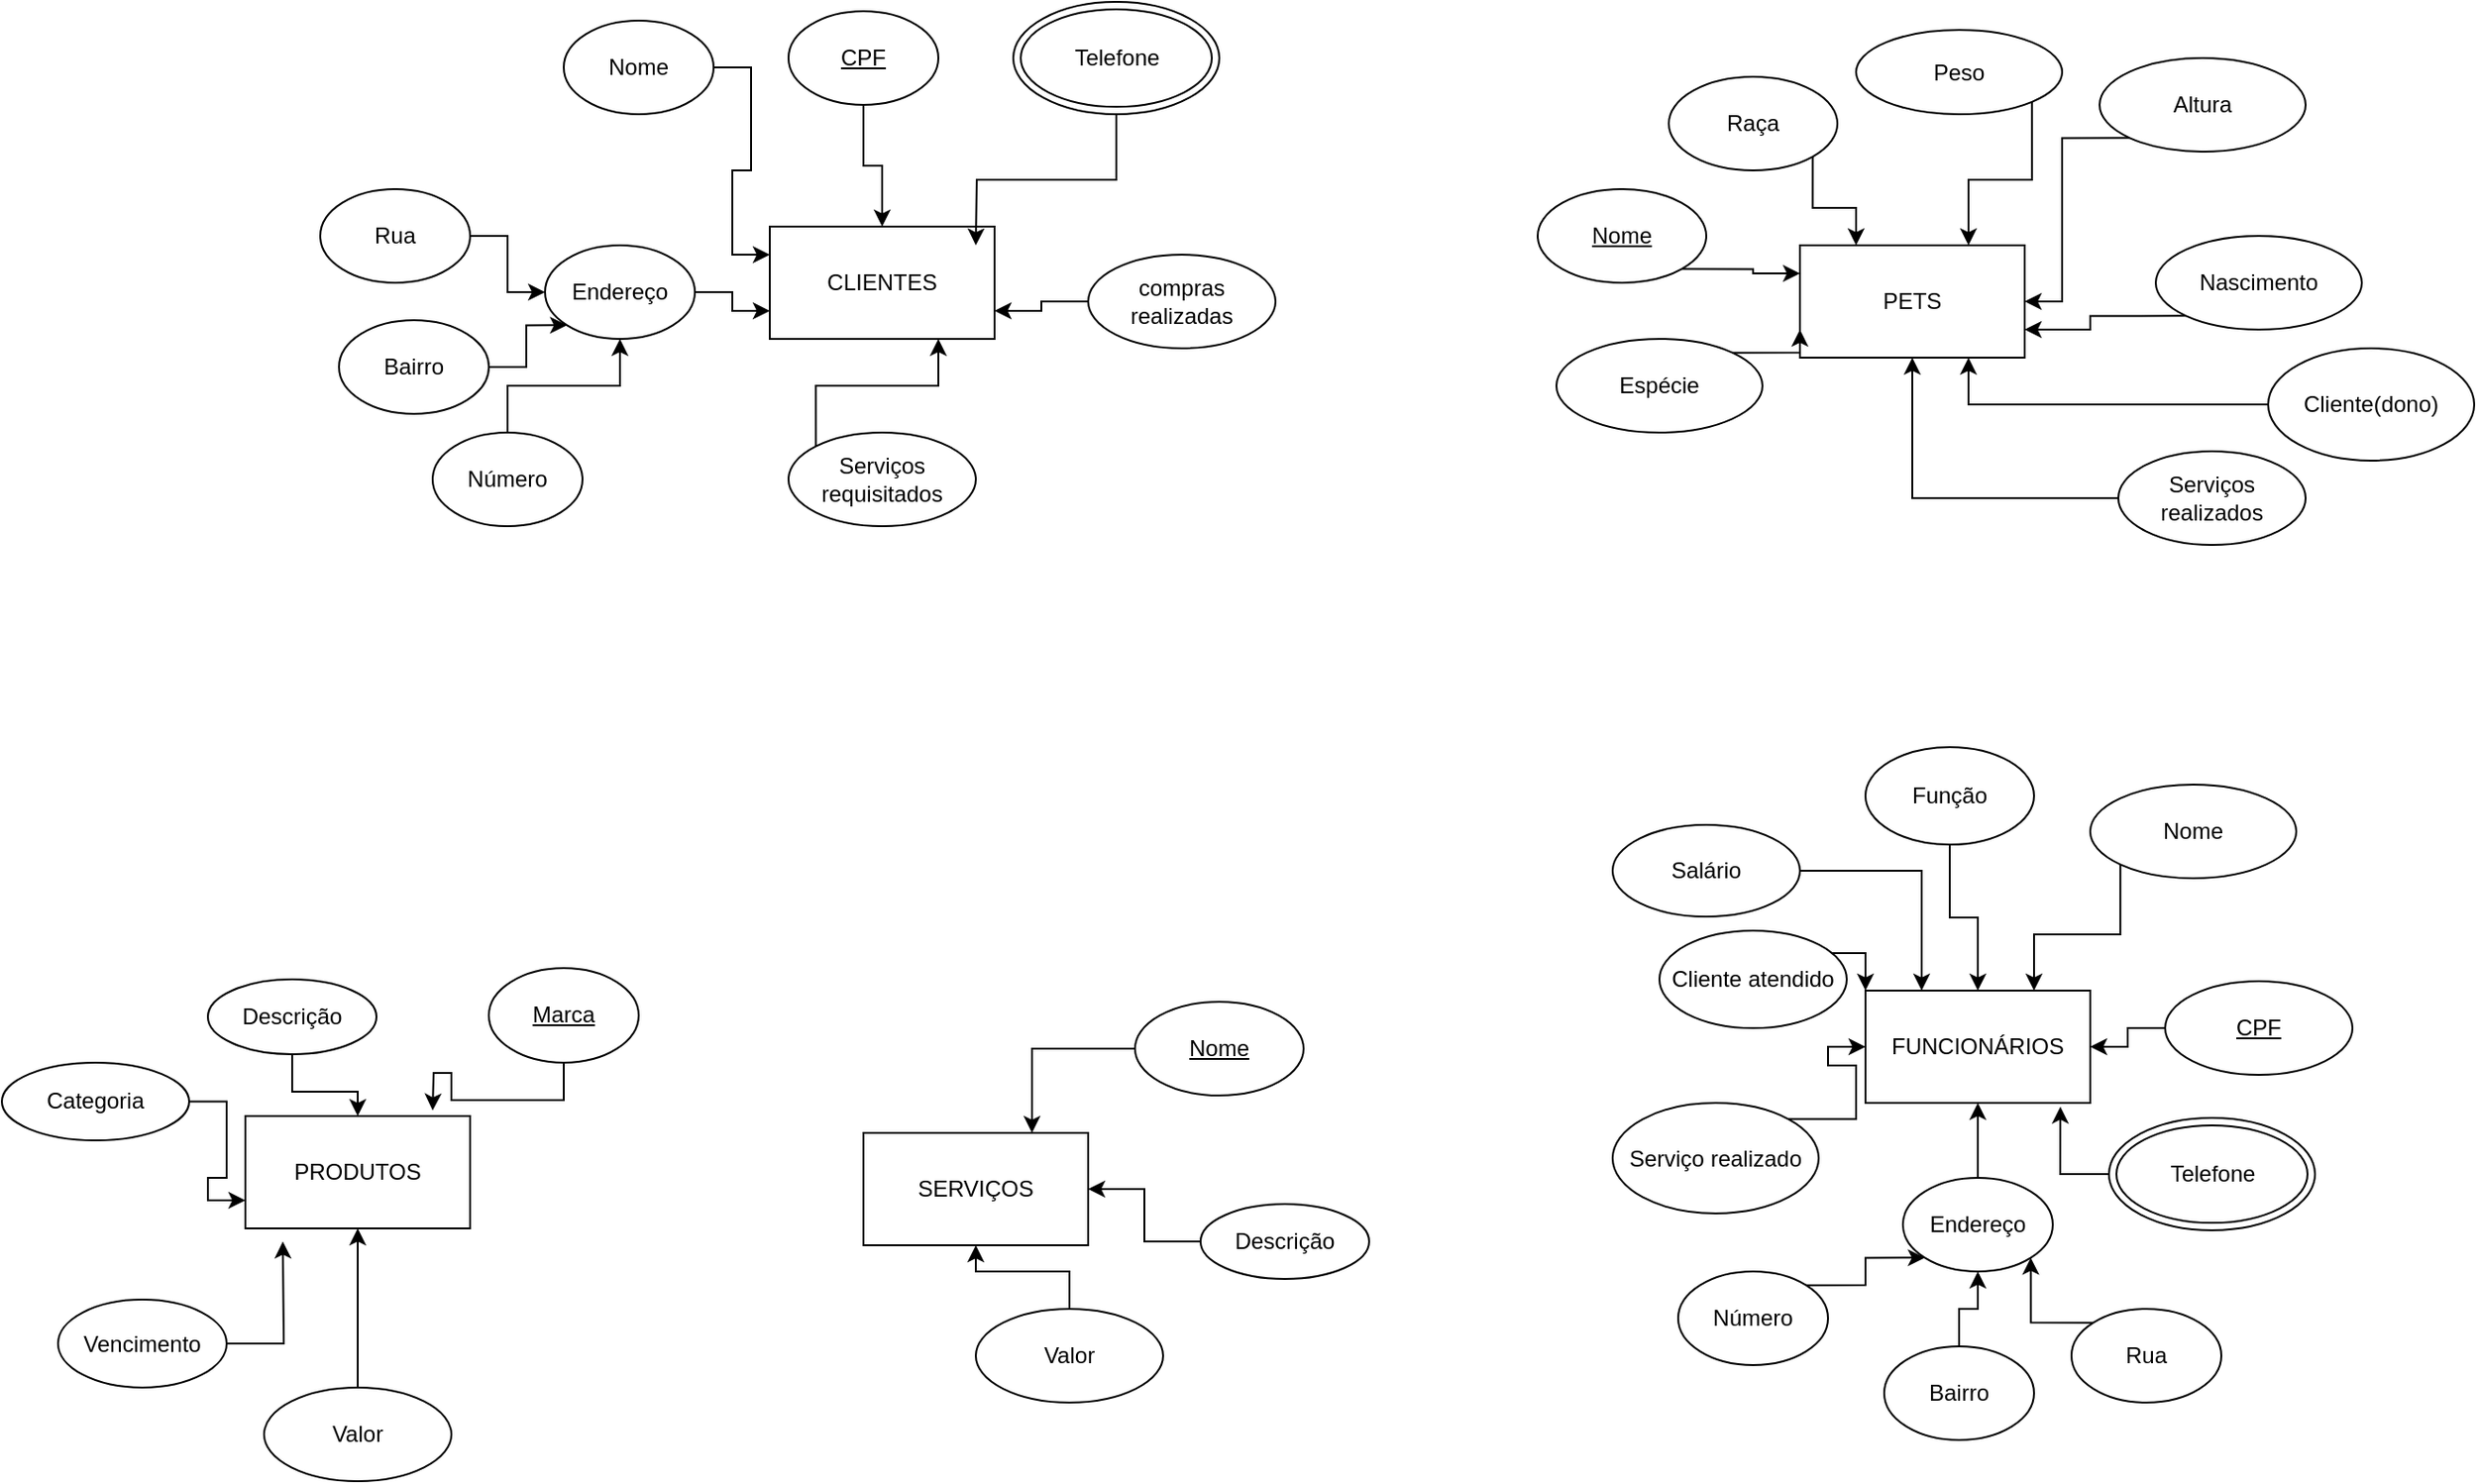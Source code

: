 <mxfile version="14.5.1" type="github">
  <diagram name="Page-1" id="e7e014a7-5840-1c2e-5031-d8a46d1fe8dd">
    <mxGraphModel dx="3369" dy="748" grid="1" gridSize="10" guides="1" tooltips="1" connect="1" arrows="1" fold="1" page="1" pageScale="1" pageWidth="1169" pageHeight="826" background="#ffffff" math="0" shadow="0">
      <root>
        <mxCell id="0" />
        <mxCell id="1" parent="0" />
        <mxCell id="uoU9AajrR2amF2qVdHtz-41" value="CLIENTES" style="rounded=0;whiteSpace=wrap;html=1;" vertex="1" parent="1">
          <mxGeometry x="250" y="120" width="120" height="60" as="geometry" />
        </mxCell>
        <mxCell id="uoU9AajrR2amF2qVdHtz-42" value="PETS" style="rounded=0;whiteSpace=wrap;html=1;" vertex="1" parent="1">
          <mxGeometry x="800" y="130" width="120" height="60" as="geometry" />
        </mxCell>
        <mxCell id="uoU9AajrR2amF2qVdHtz-43" value="FUNCIONÁRIOS" style="rounded=0;whiteSpace=wrap;html=1;" vertex="1" parent="1">
          <mxGeometry x="835" y="528" width="120" height="60" as="geometry" />
        </mxCell>
        <mxCell id="uoU9AajrR2amF2qVdHtz-81" style="edgeStyle=orthogonalEdgeStyle;rounded=0;orthogonalLoop=1;jettySize=auto;html=1;exitX=1;exitY=0.5;exitDx=0;exitDy=0;entryX=0;entryY=0.25;entryDx=0;entryDy=0;" edge="1" parent="1" source="uoU9AajrR2amF2qVdHtz-44" target="uoU9AajrR2amF2qVdHtz-41">
          <mxGeometry relative="1" as="geometry" />
        </mxCell>
        <mxCell id="uoU9AajrR2amF2qVdHtz-44" value="Nome" style="ellipse;whiteSpace=wrap;html=1;" vertex="1" parent="1">
          <mxGeometry x="140" y="10" width="80" height="50" as="geometry" />
        </mxCell>
        <mxCell id="uoU9AajrR2amF2qVdHtz-82" style="edgeStyle=orthogonalEdgeStyle;rounded=0;orthogonalLoop=1;jettySize=auto;html=1;exitX=0.5;exitY=1;exitDx=0;exitDy=0;entryX=0.5;entryY=0;entryDx=0;entryDy=0;" edge="1" parent="1" source="uoU9AajrR2amF2qVdHtz-45" target="uoU9AajrR2amF2qVdHtz-41">
          <mxGeometry relative="1" as="geometry" />
        </mxCell>
        <mxCell id="uoU9AajrR2amF2qVdHtz-45" value="&lt;u&gt;CPF&lt;/u&gt;" style="ellipse;whiteSpace=wrap;html=1;" vertex="1" parent="1">
          <mxGeometry x="260" y="5" width="80" height="50" as="geometry" />
        </mxCell>
        <mxCell id="uoU9AajrR2amF2qVdHtz-80" style="edgeStyle=orthogonalEdgeStyle;rounded=0;orthogonalLoop=1;jettySize=auto;html=1;exitX=1;exitY=0.5;exitDx=0;exitDy=0;entryX=0;entryY=0.75;entryDx=0;entryDy=0;" edge="1" parent="1" source="uoU9AajrR2amF2qVdHtz-48" target="uoU9AajrR2amF2qVdHtz-41">
          <mxGeometry relative="1" as="geometry" />
        </mxCell>
        <mxCell id="uoU9AajrR2amF2qVdHtz-48" value="Endereço" style="ellipse;whiteSpace=wrap;html=1;" vertex="1" parent="1">
          <mxGeometry x="130" y="130" width="80" height="50" as="geometry" />
        </mxCell>
        <mxCell id="uoU9AajrR2amF2qVdHtz-77" style="edgeStyle=orthogonalEdgeStyle;rounded=0;orthogonalLoop=1;jettySize=auto;html=1;exitX=1;exitY=0.5;exitDx=0;exitDy=0;entryX=0;entryY=0.5;entryDx=0;entryDy=0;" edge="1" parent="1" source="uoU9AajrR2amF2qVdHtz-49" target="uoU9AajrR2amF2qVdHtz-48">
          <mxGeometry relative="1" as="geometry" />
        </mxCell>
        <mxCell id="uoU9AajrR2amF2qVdHtz-49" value="Rua" style="ellipse;whiteSpace=wrap;html=1;" vertex="1" parent="1">
          <mxGeometry x="10" y="100" width="80" height="50" as="geometry" />
        </mxCell>
        <mxCell id="uoU9AajrR2amF2qVdHtz-78" style="edgeStyle=orthogonalEdgeStyle;rounded=0;orthogonalLoop=1;jettySize=auto;html=1;exitX=1;exitY=0.5;exitDx=0;exitDy=0;entryX=0;entryY=1;entryDx=0;entryDy=0;" edge="1" parent="1" source="uoU9AajrR2amF2qVdHtz-50" target="uoU9AajrR2amF2qVdHtz-48">
          <mxGeometry relative="1" as="geometry" />
        </mxCell>
        <mxCell id="uoU9AajrR2amF2qVdHtz-50" value="Bairro" style="ellipse;whiteSpace=wrap;html=1;" vertex="1" parent="1">
          <mxGeometry x="20" y="170" width="80" height="50" as="geometry" />
        </mxCell>
        <mxCell id="uoU9AajrR2amF2qVdHtz-79" style="edgeStyle=orthogonalEdgeStyle;rounded=0;orthogonalLoop=1;jettySize=auto;html=1;exitX=0.5;exitY=0;exitDx=0;exitDy=0;entryX=0.5;entryY=1;entryDx=0;entryDy=0;" edge="1" parent="1" source="uoU9AajrR2amF2qVdHtz-51" target="uoU9AajrR2amF2qVdHtz-48">
          <mxGeometry relative="1" as="geometry" />
        </mxCell>
        <mxCell id="uoU9AajrR2amF2qVdHtz-51" value="Número" style="ellipse;whiteSpace=wrap;html=1;" vertex="1" parent="1">
          <mxGeometry x="70" y="230" width="80" height="50" as="geometry" />
        </mxCell>
        <mxCell id="uoU9AajrR2amF2qVdHtz-83" style="edgeStyle=orthogonalEdgeStyle;rounded=0;orthogonalLoop=1;jettySize=auto;html=1;exitX=0.5;exitY=1;exitDx=0;exitDy=0;" edge="1" parent="1" source="uoU9AajrR2amF2qVdHtz-53">
          <mxGeometry relative="1" as="geometry">
            <mxPoint x="360" y="130" as="targetPoint" />
          </mxGeometry>
        </mxCell>
        <mxCell id="uoU9AajrR2amF2qVdHtz-53" value="Telefone" style="ellipse;html=1;shape=endState;fillColor=#FFFFFF;strokeColor=#000000;shadow=0;" vertex="1" parent="1">
          <mxGeometry x="380" width="110" height="60" as="geometry" />
        </mxCell>
        <mxCell id="uoU9AajrR2amF2qVdHtz-95" style="edgeStyle=orthogonalEdgeStyle;rounded=0;orthogonalLoop=1;jettySize=auto;html=1;exitX=0;exitY=0.5;exitDx=0;exitDy=0;entryX=0.5;entryY=1;entryDx=0;entryDy=0;" edge="1" parent="1" source="uoU9AajrR2amF2qVdHtz-54" target="uoU9AajrR2amF2qVdHtz-42">
          <mxGeometry relative="1" as="geometry" />
        </mxCell>
        <mxCell id="uoU9AajrR2amF2qVdHtz-54" value="Serviços realizados" style="ellipse;whiteSpace=wrap;html=1;shadow=0;strokeColor=#000000;fillColor=#FFFFFF;" vertex="1" parent="1">
          <mxGeometry x="970" y="240" width="100" height="50" as="geometry" />
        </mxCell>
        <mxCell id="uoU9AajrR2amF2qVdHtz-94" style="edgeStyle=orthogonalEdgeStyle;rounded=0;orthogonalLoop=1;jettySize=auto;html=1;exitX=0;exitY=0.5;exitDx=0;exitDy=0;entryX=0.75;entryY=1;entryDx=0;entryDy=0;" edge="1" parent="1" source="uoU9AajrR2amF2qVdHtz-55" target="uoU9AajrR2amF2qVdHtz-42">
          <mxGeometry relative="1" as="geometry" />
        </mxCell>
        <mxCell id="uoU9AajrR2amF2qVdHtz-55" value="Cliente(dono)" style="ellipse;whiteSpace=wrap;html=1;shadow=0;strokeColor=#000000;fillColor=#FFFFFF;" vertex="1" parent="1">
          <mxGeometry x="1050" y="185" width="110" height="60" as="geometry" />
        </mxCell>
        <mxCell id="uoU9AajrR2amF2qVdHtz-90" style="edgeStyle=orthogonalEdgeStyle;rounded=0;orthogonalLoop=1;jettySize=auto;html=1;exitX=1;exitY=1;exitDx=0;exitDy=0;entryX=0.75;entryY=0;entryDx=0;entryDy=0;" edge="1" parent="1" source="uoU9AajrR2amF2qVdHtz-56" target="uoU9AajrR2amF2qVdHtz-42">
          <mxGeometry relative="1" as="geometry" />
        </mxCell>
        <mxCell id="uoU9AajrR2amF2qVdHtz-56" value="Peso" style="ellipse;whiteSpace=wrap;html=1;shadow=0;strokeColor=#000000;fillColor=#FFFFFF;" vertex="1" parent="1">
          <mxGeometry x="830" y="15" width="110" height="45" as="geometry" />
        </mxCell>
        <mxCell id="uoU9AajrR2amF2qVdHtz-91" style="edgeStyle=orthogonalEdgeStyle;rounded=0;orthogonalLoop=1;jettySize=auto;html=1;exitX=0;exitY=1;exitDx=0;exitDy=0;entryX=1;entryY=0.5;entryDx=0;entryDy=0;" edge="1" parent="1" source="uoU9AajrR2amF2qVdHtz-57" target="uoU9AajrR2amF2qVdHtz-42">
          <mxGeometry relative="1" as="geometry">
            <mxPoint x="930" y="160" as="targetPoint" />
          </mxGeometry>
        </mxCell>
        <mxCell id="uoU9AajrR2amF2qVdHtz-57" value="Altura" style="ellipse;whiteSpace=wrap;html=1;shadow=0;strokeColor=#000000;fillColor=#FFFFFF;" vertex="1" parent="1">
          <mxGeometry x="960" y="30" width="110" height="50" as="geometry" />
        </mxCell>
        <mxCell id="uoU9AajrR2amF2qVdHtz-92" style="edgeStyle=orthogonalEdgeStyle;rounded=0;orthogonalLoop=1;jettySize=auto;html=1;exitX=0;exitY=1;exitDx=0;exitDy=0;entryX=1;entryY=0.75;entryDx=0;entryDy=0;" edge="1" parent="1" source="uoU9AajrR2amF2qVdHtz-58" target="uoU9AajrR2amF2qVdHtz-42">
          <mxGeometry relative="1" as="geometry" />
        </mxCell>
        <mxCell id="uoU9AajrR2amF2qVdHtz-58" value="Nascimento" style="ellipse;whiteSpace=wrap;html=1;shadow=0;strokeColor=#000000;fillColor=#FFFFFF;" vertex="1" parent="1">
          <mxGeometry x="990" y="125" width="110" height="50" as="geometry" />
        </mxCell>
        <mxCell id="uoU9AajrR2amF2qVdHtz-93" style="edgeStyle=orthogonalEdgeStyle;rounded=0;orthogonalLoop=1;jettySize=auto;html=1;exitX=1;exitY=0;exitDx=0;exitDy=0;entryX=0;entryY=0.75;entryDx=0;entryDy=0;" edge="1" parent="1" source="uoU9AajrR2amF2qVdHtz-59" target="uoU9AajrR2amF2qVdHtz-42">
          <mxGeometry relative="1" as="geometry" />
        </mxCell>
        <mxCell id="uoU9AajrR2amF2qVdHtz-59" value="Espécie" style="ellipse;whiteSpace=wrap;html=1;shadow=0;strokeColor=#000000;fillColor=#FFFFFF;" vertex="1" parent="1">
          <mxGeometry x="670" y="180" width="110" height="50" as="geometry" />
        </mxCell>
        <mxCell id="uoU9AajrR2amF2qVdHtz-89" style="edgeStyle=orthogonalEdgeStyle;rounded=0;orthogonalLoop=1;jettySize=auto;html=1;exitX=1;exitY=1;exitDx=0;exitDy=0;entryX=0.25;entryY=0;entryDx=0;entryDy=0;" edge="1" parent="1" source="uoU9AajrR2amF2qVdHtz-60" target="uoU9AajrR2amF2qVdHtz-42">
          <mxGeometry relative="1" as="geometry" />
        </mxCell>
        <mxCell id="uoU9AajrR2amF2qVdHtz-60" value="Raça" style="ellipse;whiteSpace=wrap;html=1;shadow=0;strokeColor=#000000;fillColor=#FFFFFF;" vertex="1" parent="1">
          <mxGeometry x="730" y="40" width="90" height="50" as="geometry" />
        </mxCell>
        <mxCell id="uoU9AajrR2amF2qVdHtz-88" style="edgeStyle=orthogonalEdgeStyle;rounded=0;orthogonalLoop=1;jettySize=auto;html=1;exitX=1;exitY=1;exitDx=0;exitDy=0;entryX=0;entryY=0.25;entryDx=0;entryDy=0;" edge="1" parent="1" source="uoU9AajrR2amF2qVdHtz-61" target="uoU9AajrR2amF2qVdHtz-42">
          <mxGeometry relative="1" as="geometry" />
        </mxCell>
        <mxCell id="uoU9AajrR2amF2qVdHtz-61" value="&lt;u&gt;Nome&lt;/u&gt;" style="ellipse;whiteSpace=wrap;html=1;shadow=0;strokeColor=#000000;fillColor=#FFFFFF;" vertex="1" parent="1">
          <mxGeometry x="660" y="100" width="90" height="50" as="geometry" />
        </mxCell>
        <mxCell id="uoU9AajrR2amF2qVdHtz-111" style="edgeStyle=orthogonalEdgeStyle;rounded=0;orthogonalLoop=1;jettySize=auto;html=1;exitX=1;exitY=0;exitDx=0;exitDy=0;entryX=0;entryY=0;entryDx=0;entryDy=0;" edge="1" parent="1" target="uoU9AajrR2amF2qVdHtz-43">
          <mxGeometry relative="1" as="geometry">
            <mxPoint x="765.355" y="521.615" as="sourcePoint" />
          </mxGeometry>
        </mxCell>
        <mxCell id="uoU9AajrR2amF2qVdHtz-64" value="Cliente atendido" style="ellipse;whiteSpace=wrap;html=1;shadow=0;strokeColor=#000000;fillColor=#FFFFFF;" vertex="1" parent="1">
          <mxGeometry x="725" y="496" width="100" height="52" as="geometry" />
        </mxCell>
        <mxCell id="uoU9AajrR2amF2qVdHtz-110" style="edgeStyle=orthogonalEdgeStyle;rounded=0;orthogonalLoop=1;jettySize=auto;html=1;exitX=1;exitY=0;exitDx=0;exitDy=0;entryX=0;entryY=0.5;entryDx=0;entryDy=0;" edge="1" parent="1" source="uoU9AajrR2amF2qVdHtz-65" target="uoU9AajrR2amF2qVdHtz-43">
          <mxGeometry relative="1" as="geometry" />
        </mxCell>
        <mxCell id="uoU9AajrR2amF2qVdHtz-65" value="Serviço realizado" style="ellipse;whiteSpace=wrap;html=1;shadow=0;strokeColor=#000000;fillColor=#FFFFFF;" vertex="1" parent="1">
          <mxGeometry x="700" y="588" width="110" height="59" as="geometry" />
        </mxCell>
        <mxCell id="uoU9AajrR2amF2qVdHtz-112" style="edgeStyle=orthogonalEdgeStyle;rounded=0;orthogonalLoop=1;jettySize=auto;html=1;exitX=1;exitY=0.5;exitDx=0;exitDy=0;entryX=0.25;entryY=0;entryDx=0;entryDy=0;" edge="1" parent="1" source="uoU9AajrR2amF2qVdHtz-66" target="uoU9AajrR2amF2qVdHtz-43">
          <mxGeometry relative="1" as="geometry" />
        </mxCell>
        <mxCell id="uoU9AajrR2amF2qVdHtz-66" value="Salário" style="ellipse;whiteSpace=wrap;html=1;shadow=0;strokeColor=#000000;fillColor=#FFFFFF;" vertex="1" parent="1">
          <mxGeometry x="700" y="439.5" width="100" height="49" as="geometry" />
        </mxCell>
        <mxCell id="uoU9AajrR2amF2qVdHtz-104" style="edgeStyle=orthogonalEdgeStyle;rounded=0;orthogonalLoop=1;jettySize=auto;html=1;exitX=0;exitY=0.5;exitDx=0;exitDy=0;entryX=1;entryY=0.5;entryDx=0;entryDy=0;" edge="1" parent="1" source="uoU9AajrR2amF2qVdHtz-68" target="uoU9AajrR2amF2qVdHtz-43">
          <mxGeometry relative="1" as="geometry" />
        </mxCell>
        <mxCell id="uoU9AajrR2amF2qVdHtz-68" value="&lt;u&gt;CPF&lt;/u&gt;" style="ellipse;whiteSpace=wrap;html=1;shadow=0;strokeColor=#000000;fillColor=#FFFFFF;" vertex="1" parent="1">
          <mxGeometry x="995" y="523" width="100" height="50" as="geometry" />
        </mxCell>
        <mxCell id="uoU9AajrR2amF2qVdHtz-103" style="edgeStyle=orthogonalEdgeStyle;rounded=0;orthogonalLoop=1;jettySize=auto;html=1;exitX=0.5;exitY=1;exitDx=0;exitDy=0;" edge="1" parent="1" source="uoU9AajrR2amF2qVdHtz-69" target="uoU9AajrR2amF2qVdHtz-43">
          <mxGeometry relative="1" as="geometry" />
        </mxCell>
        <mxCell id="uoU9AajrR2amF2qVdHtz-69" value="Função" style="ellipse;whiteSpace=wrap;html=1;shadow=0;strokeColor=#000000;fillColor=#FFFFFF;" vertex="1" parent="1">
          <mxGeometry x="835" y="398" width="90" height="52" as="geometry" />
        </mxCell>
        <mxCell id="uoU9AajrR2amF2qVdHtz-102" style="edgeStyle=orthogonalEdgeStyle;rounded=0;orthogonalLoop=1;jettySize=auto;html=1;exitX=0;exitY=1;exitDx=0;exitDy=0;entryX=0.75;entryY=0;entryDx=0;entryDy=0;" edge="1" parent="1" source="uoU9AajrR2amF2qVdHtz-70" target="uoU9AajrR2amF2qVdHtz-43">
          <mxGeometry relative="1" as="geometry" />
        </mxCell>
        <mxCell id="uoU9AajrR2amF2qVdHtz-70" value="Nome" style="ellipse;whiteSpace=wrap;html=1;shadow=0;strokeColor=#000000;fillColor=#FFFFFF;" vertex="1" parent="1">
          <mxGeometry x="955" y="418" width="110" height="50" as="geometry" />
        </mxCell>
        <mxCell id="uoU9AajrR2amF2qVdHtz-71" value="PRODUTOS" style="rounded=0;whiteSpace=wrap;html=1;shadow=0;strokeColor=#000000;fillColor=#FFFFFF;" vertex="1" parent="1">
          <mxGeometry x="-30" y="595" width="120" height="60" as="geometry" />
        </mxCell>
        <mxCell id="uoU9AajrR2amF2qVdHtz-115" style="edgeStyle=orthogonalEdgeStyle;rounded=0;orthogonalLoop=1;jettySize=auto;html=1;exitX=0.5;exitY=1;exitDx=0;exitDy=0;entryX=0.5;entryY=0;entryDx=0;entryDy=0;" edge="1" parent="1" source="uoU9AajrR2amF2qVdHtz-72" target="uoU9AajrR2amF2qVdHtz-71">
          <mxGeometry relative="1" as="geometry" />
        </mxCell>
        <mxCell id="uoU9AajrR2amF2qVdHtz-72" value="Descrição" style="ellipse;whiteSpace=wrap;html=1;shadow=0;strokeColor=#000000;fillColor=#FFFFFF;" vertex="1" parent="1">
          <mxGeometry x="-50" y="522" width="90" height="40" as="geometry" />
        </mxCell>
        <mxCell id="uoU9AajrR2amF2qVdHtz-118" style="edgeStyle=orthogonalEdgeStyle;rounded=0;orthogonalLoop=1;jettySize=auto;html=1;exitX=0.5;exitY=1;exitDx=0;exitDy=0;" edge="1" parent="1" source="uoU9AajrR2amF2qVdHtz-73">
          <mxGeometry relative="1" as="geometry">
            <mxPoint x="70" y="592" as="targetPoint" />
          </mxGeometry>
        </mxCell>
        <mxCell id="uoU9AajrR2amF2qVdHtz-73" value="&lt;u&gt;Marca&lt;/u&gt;" style="ellipse;whiteSpace=wrap;html=1;shadow=0;strokeColor=#000000;fillColor=#FFFFFF;" vertex="1" parent="1">
          <mxGeometry x="100" y="516" width="80" height="50.5" as="geometry" />
        </mxCell>
        <mxCell id="uoU9AajrR2amF2qVdHtz-119" style="edgeStyle=orthogonalEdgeStyle;rounded=0;orthogonalLoop=1;jettySize=auto;html=1;exitX=1;exitY=0.5;exitDx=0;exitDy=0;" edge="1" parent="1" source="uoU9AajrR2amF2qVdHtz-74">
          <mxGeometry relative="1" as="geometry">
            <mxPoint x="-10" y="662" as="targetPoint" />
          </mxGeometry>
        </mxCell>
        <mxCell id="uoU9AajrR2amF2qVdHtz-74" value="Vencimento" style="ellipse;whiteSpace=wrap;html=1;shadow=0;strokeColor=#000000;fillColor=#FFFFFF;" vertex="1" parent="1">
          <mxGeometry x="-130" y="693" width="90" height="47" as="geometry" />
        </mxCell>
        <mxCell id="uoU9AajrR2amF2qVdHtz-114" style="edgeStyle=orthogonalEdgeStyle;rounded=0;orthogonalLoop=1;jettySize=auto;html=1;exitX=1;exitY=0.5;exitDx=0;exitDy=0;entryX=0;entryY=0.75;entryDx=0;entryDy=0;" edge="1" parent="1" source="uoU9AajrR2amF2qVdHtz-75" target="uoU9AajrR2amF2qVdHtz-71">
          <mxGeometry relative="1" as="geometry" />
        </mxCell>
        <mxCell id="uoU9AajrR2amF2qVdHtz-75" value="Categoria" style="ellipse;whiteSpace=wrap;html=1;shadow=0;strokeColor=#000000;fillColor=#FFFFFF;" vertex="1" parent="1">
          <mxGeometry x="-160" y="566.5" width="100" height="41.5" as="geometry" />
        </mxCell>
        <mxCell id="uoU9AajrR2amF2qVdHtz-117" style="edgeStyle=orthogonalEdgeStyle;rounded=0;orthogonalLoop=1;jettySize=auto;html=1;exitX=0.5;exitY=0;exitDx=0;exitDy=0;entryX=0.5;entryY=1;entryDx=0;entryDy=0;" edge="1" parent="1" source="uoU9AajrR2amF2qVdHtz-76" target="uoU9AajrR2amF2qVdHtz-71">
          <mxGeometry relative="1" as="geometry" />
        </mxCell>
        <mxCell id="uoU9AajrR2amF2qVdHtz-76" value="Valor" style="ellipse;whiteSpace=wrap;html=1;shadow=0;strokeColor=#000000;fillColor=#FFFFFF;" vertex="1" parent="1">
          <mxGeometry x="-20" y="740" width="100" height="50" as="geometry" />
        </mxCell>
        <mxCell id="uoU9AajrR2amF2qVdHtz-86" style="edgeStyle=orthogonalEdgeStyle;rounded=0;orthogonalLoop=1;jettySize=auto;html=1;exitX=0;exitY=0.5;exitDx=0;exitDy=0;entryX=1;entryY=0.75;entryDx=0;entryDy=0;" edge="1" parent="1" source="uoU9AajrR2amF2qVdHtz-84" target="uoU9AajrR2amF2qVdHtz-41">
          <mxGeometry relative="1" as="geometry" />
        </mxCell>
        <mxCell id="uoU9AajrR2amF2qVdHtz-84" value="compras realizadas" style="ellipse;whiteSpace=wrap;html=1;shadow=0;strokeColor=#000000;fillColor=#FFFFFF;" vertex="1" parent="1">
          <mxGeometry x="420" y="135" width="100" height="50" as="geometry" />
        </mxCell>
        <mxCell id="uoU9AajrR2amF2qVdHtz-87" style="edgeStyle=orthogonalEdgeStyle;rounded=0;orthogonalLoop=1;jettySize=auto;html=1;exitX=0;exitY=1;exitDx=0;exitDy=0;entryX=0.75;entryY=1;entryDx=0;entryDy=0;" edge="1" parent="1" source="uoU9AajrR2amF2qVdHtz-85" target="uoU9AajrR2amF2qVdHtz-41">
          <mxGeometry relative="1" as="geometry" />
        </mxCell>
        <mxCell id="uoU9AajrR2amF2qVdHtz-85" value="Serviços requisitados" style="ellipse;whiteSpace=wrap;html=1;shadow=0;strokeColor=#000000;fillColor=#FFFFFF;" vertex="1" parent="1">
          <mxGeometry x="260" y="230" width="100" height="50" as="geometry" />
        </mxCell>
        <mxCell id="uoU9AajrR2amF2qVdHtz-105" style="edgeStyle=orthogonalEdgeStyle;rounded=0;orthogonalLoop=1;jettySize=auto;html=1;exitX=0;exitY=0.5;exitDx=0;exitDy=0;entryX=0.867;entryY=1.033;entryDx=0;entryDy=0;entryPerimeter=0;" edge="1" parent="1" source="uoU9AajrR2amF2qVdHtz-96" target="uoU9AajrR2amF2qVdHtz-43">
          <mxGeometry relative="1" as="geometry" />
        </mxCell>
        <mxCell id="uoU9AajrR2amF2qVdHtz-96" value="Telefone" style="ellipse;html=1;shape=endState;fillColor=#FFFFFF;strokeColor=#000000;shadow=0;" vertex="1" parent="1">
          <mxGeometry x="965" y="596" width="110" height="60" as="geometry" />
        </mxCell>
        <mxCell id="uoU9AajrR2amF2qVdHtz-106" style="edgeStyle=orthogonalEdgeStyle;rounded=0;orthogonalLoop=1;jettySize=auto;html=1;exitX=0.5;exitY=0;exitDx=0;exitDy=0;entryX=0.5;entryY=1;entryDx=0;entryDy=0;" edge="1" parent="1" source="uoU9AajrR2amF2qVdHtz-97" target="uoU9AajrR2amF2qVdHtz-43">
          <mxGeometry relative="1" as="geometry">
            <mxPoint x="895" y="598" as="targetPoint" />
          </mxGeometry>
        </mxCell>
        <mxCell id="uoU9AajrR2amF2qVdHtz-97" value="Endereço" style="ellipse;whiteSpace=wrap;html=1;" vertex="1" parent="1">
          <mxGeometry x="855" y="628" width="80" height="50" as="geometry" />
        </mxCell>
        <mxCell id="uoU9AajrR2amF2qVdHtz-109" style="edgeStyle=orthogonalEdgeStyle;rounded=0;orthogonalLoop=1;jettySize=auto;html=1;exitX=0;exitY=0;exitDx=0;exitDy=0;entryX=1;entryY=1;entryDx=0;entryDy=0;" edge="1" parent="1" source="uoU9AajrR2amF2qVdHtz-98" target="uoU9AajrR2amF2qVdHtz-97">
          <mxGeometry relative="1" as="geometry" />
        </mxCell>
        <mxCell id="uoU9AajrR2amF2qVdHtz-98" value="Rua" style="ellipse;whiteSpace=wrap;html=1;" vertex="1" parent="1">
          <mxGeometry x="945" y="698" width="80" height="50" as="geometry" />
        </mxCell>
        <mxCell id="uoU9AajrR2amF2qVdHtz-108" style="edgeStyle=orthogonalEdgeStyle;rounded=0;orthogonalLoop=1;jettySize=auto;html=1;exitX=0.5;exitY=0;exitDx=0;exitDy=0;entryX=0.5;entryY=1;entryDx=0;entryDy=0;" edge="1" parent="1" source="uoU9AajrR2amF2qVdHtz-99" target="uoU9AajrR2amF2qVdHtz-97">
          <mxGeometry relative="1" as="geometry" />
        </mxCell>
        <mxCell id="uoU9AajrR2amF2qVdHtz-99" value="Bairro" style="ellipse;whiteSpace=wrap;html=1;" vertex="1" parent="1">
          <mxGeometry x="845" y="718" width="80" height="50" as="geometry" />
        </mxCell>
        <mxCell id="uoU9AajrR2amF2qVdHtz-107" style="edgeStyle=orthogonalEdgeStyle;rounded=0;orthogonalLoop=1;jettySize=auto;html=1;exitX=1;exitY=0;exitDx=0;exitDy=0;entryX=0;entryY=1;entryDx=0;entryDy=0;" edge="1" parent="1" source="uoU9AajrR2amF2qVdHtz-100" target="uoU9AajrR2amF2qVdHtz-97">
          <mxGeometry relative="1" as="geometry" />
        </mxCell>
        <mxCell id="uoU9AajrR2amF2qVdHtz-100" value="Número" style="ellipse;whiteSpace=wrap;html=1;" vertex="1" parent="1">
          <mxGeometry x="735" y="678" width="80" height="50" as="geometry" />
        </mxCell>
        <mxCell id="uoU9AajrR2amF2qVdHtz-120" value="SERVIÇOS" style="rounded=0;whiteSpace=wrap;html=1;shadow=0;strokeColor=#000000;fillColor=#FFFFFF;" vertex="1" parent="1">
          <mxGeometry x="300" y="604" width="120" height="60" as="geometry" />
        </mxCell>
        <mxCell id="uoU9AajrR2amF2qVdHtz-126" style="edgeStyle=orthogonalEdgeStyle;rounded=0;orthogonalLoop=1;jettySize=auto;html=1;exitX=0;exitY=0.5;exitDx=0;exitDy=0;entryX=0.75;entryY=0;entryDx=0;entryDy=0;" edge="1" parent="1" source="uoU9AajrR2amF2qVdHtz-121" target="uoU9AajrR2amF2qVdHtz-120">
          <mxGeometry relative="1" as="geometry" />
        </mxCell>
        <mxCell id="uoU9AajrR2amF2qVdHtz-121" value="&lt;u&gt;Nome&lt;/u&gt;" style="ellipse;whiteSpace=wrap;html=1;shadow=0;strokeColor=#000000;fillColor=#FFFFFF;" vertex="1" parent="1">
          <mxGeometry x="445" y="534" width="90" height="50" as="geometry" />
        </mxCell>
        <mxCell id="uoU9AajrR2amF2qVdHtz-125" style="edgeStyle=orthogonalEdgeStyle;rounded=0;orthogonalLoop=1;jettySize=auto;html=1;exitX=0;exitY=0.5;exitDx=0;exitDy=0;entryX=1;entryY=0.5;entryDx=0;entryDy=0;" edge="1" parent="1" source="uoU9AajrR2amF2qVdHtz-122" target="uoU9AajrR2amF2qVdHtz-120">
          <mxGeometry relative="1" as="geometry" />
        </mxCell>
        <mxCell id="uoU9AajrR2amF2qVdHtz-122" value="Descrição" style="ellipse;whiteSpace=wrap;html=1;shadow=0;strokeColor=#000000;fillColor=#FFFFFF;" vertex="1" parent="1">
          <mxGeometry x="480" y="642" width="90" height="40" as="geometry" />
        </mxCell>
        <mxCell id="uoU9AajrR2amF2qVdHtz-124" style="edgeStyle=orthogonalEdgeStyle;rounded=0;orthogonalLoop=1;jettySize=auto;html=1;exitX=0.5;exitY=0;exitDx=0;exitDy=0;entryX=0.5;entryY=1;entryDx=0;entryDy=0;" edge="1" parent="1" source="uoU9AajrR2amF2qVdHtz-123" target="uoU9AajrR2amF2qVdHtz-120">
          <mxGeometry relative="1" as="geometry" />
        </mxCell>
        <mxCell id="uoU9AajrR2amF2qVdHtz-123" value="Valor" style="ellipse;whiteSpace=wrap;html=1;shadow=0;strokeColor=#000000;fillColor=#FFFFFF;" vertex="1" parent="1">
          <mxGeometry x="360" y="698" width="100" height="50" as="geometry" />
        </mxCell>
      </root>
    </mxGraphModel>
  </diagram>
</mxfile>
